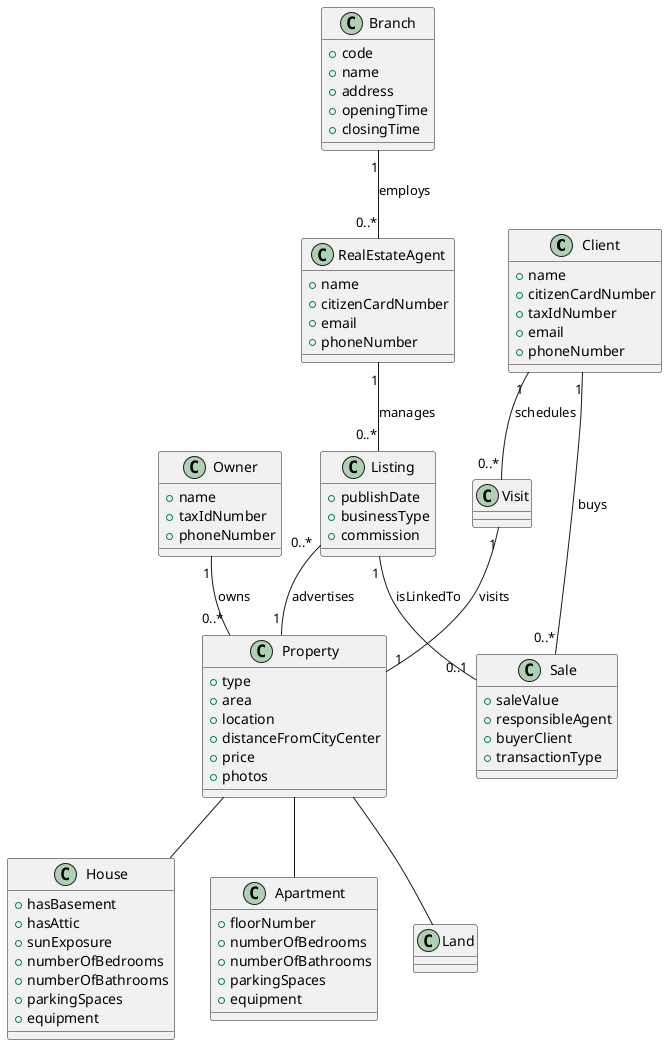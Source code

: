 @startuml

class Client {
  +name
  +citizenCardNumber
  +taxIdNumber
  +email
  +phoneNumber
}

class Property {
  +type
  +area
  +location
  +distanceFromCityCenter
  +price
  +photos
}

class House {
  +hasBasement
  +hasAttic
  +sunExposure
  +numberOfBedrooms
  +numberOfBathrooms
  +parkingSpaces
  +equipment
}

class Apartment {
  +floorNumber
  +numberOfBedrooms
  +numberOfBathrooms
  +parkingSpaces
  +equipment
}

class Land {
}

class Owner {
  +name
  +taxIdNumber
  +phoneNumber
}

class RealEstateAgent {
  +name
  +citizenCardNumber
  +email
  +phoneNumber
}

class Listing {
  +publishDate
  +businessType
  +commission
}

class Visit {
}

class Branch {
  +code
  +name
  +address
  +openingTime
  +closingTime
}

class Sale {
  +saleValue
  +responsibleAgent
  +buyerClient
  +transactionType
}


Client "1" -- "0..*" Visit : schedules
Owner "1" -- "0..*" Property : owns
Property -- House
Property -- Apartment
Property -- Land
RealEstateAgent "1" -- "0..*" Listing : manages
Listing "0..*" -- "1" Property : advertises
Branch "1" -- "0..*" RealEstateAgent : employs
Client "1" -- "0..*" Sale : buys
Listing "1" -- "0..1" Sale : isLinkedTo
Visit "1" -- "1" Property : visits

@enduml

